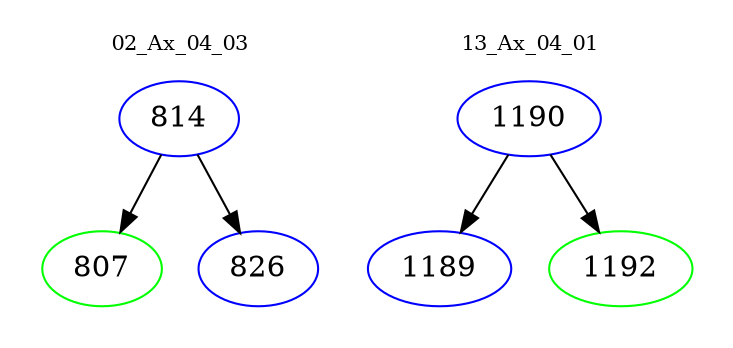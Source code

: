 digraph{
subgraph cluster_0 {
color = white
label = "02_Ax_04_03";
fontsize=10;
T0_814 [label="814", color="blue"]
T0_814 -> T0_807 [color="black"]
T0_807 [label="807", color="green"]
T0_814 -> T0_826 [color="black"]
T0_826 [label="826", color="blue"]
}
subgraph cluster_1 {
color = white
label = "13_Ax_04_01";
fontsize=10;
T1_1190 [label="1190", color="blue"]
T1_1190 -> T1_1189 [color="black"]
T1_1189 [label="1189", color="blue"]
T1_1190 -> T1_1192 [color="black"]
T1_1192 [label="1192", color="green"]
}
}

